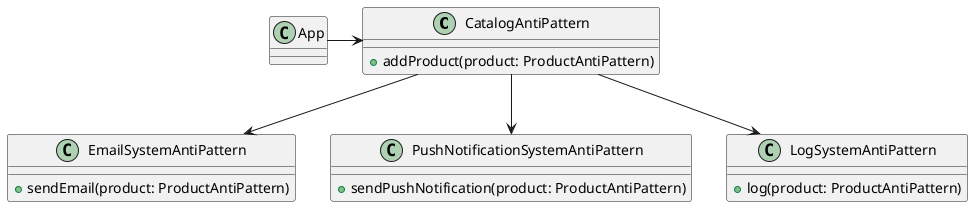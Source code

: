 @startuml
class CatalogAntiPattern {
    +addProduct(product: ProductAntiPattern)
}

class EmailSystemAntiPattern {
    +sendEmail(product: ProductAntiPattern)
}

class PushNotificationSystemAntiPattern {
    +sendPushNotification(product: ProductAntiPattern)
}

class LogSystemAntiPattern {
    +log(product: ProductAntiPattern)
}

App -right-> CatalogAntiPattern
CatalogAntiPattern -down-> EmailSystemAntiPattern
CatalogAntiPattern -down-> PushNotificationSystemAntiPattern
CatalogAntiPattern -down-> LogSystemAntiPattern
@enduml
